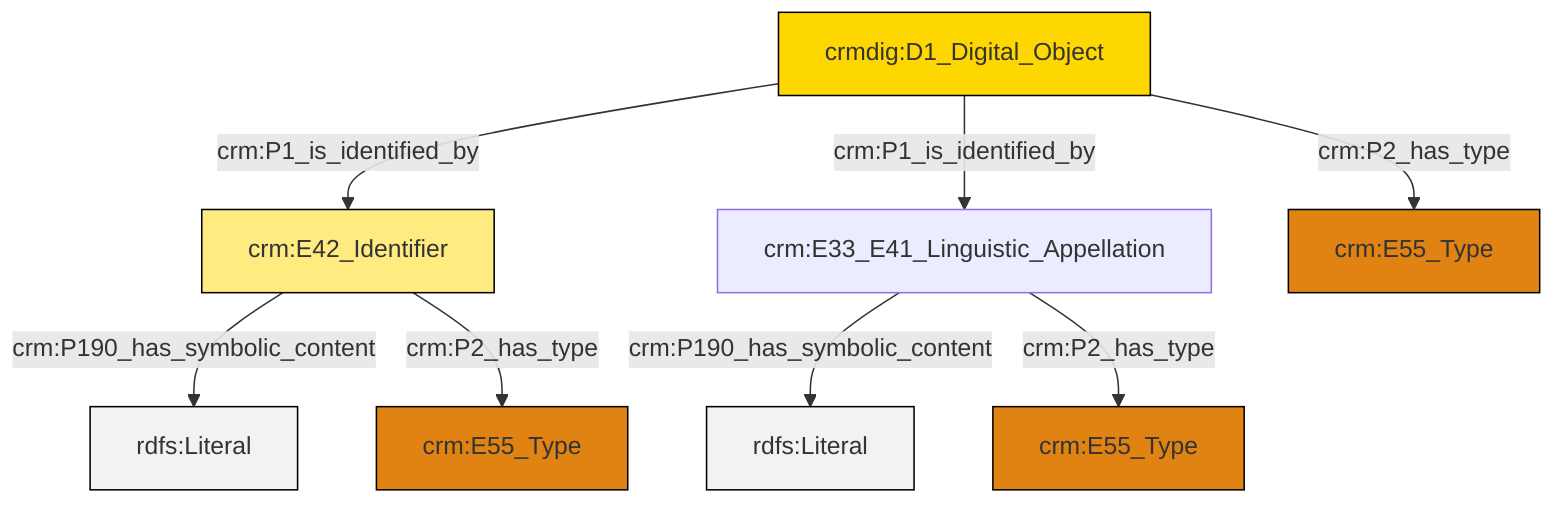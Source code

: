 graph TD
classDef Literal fill:#f2f2f2,stroke:#000000;
classDef CRM_Entity fill:#FFFFFF,stroke:#000000;
classDef Temporal_Entity fill:#00C9E6, stroke:#000000;
classDef Type fill:#E18312, stroke:#000000;
classDef Time-Span fill:#2C9C91, stroke:#000000;
classDef Appellation fill:#FFEB7F, stroke:#000000;
classDef Place fill:#008836, stroke:#000000;
classDef Persistent_Item fill:#B266B2, stroke:#000000;
classDef Conceptual_Object fill:#FFD700, stroke:#000000;
classDef Physical_Thing fill:#D2B48C, stroke:#000000;
classDef Actor fill:#f58aad, stroke:#000000;
classDef PC_Classes fill:#4ce600, stroke:#000000;
classDef Multi fill:#cccccc,stroke:#000000;

4["crm:E33_E41_Linguistic_Appellation"]:::Default -->|crm:P190_has_symbolic_content| 5[rdfs:Literal]:::Literal
6["crmdig:D1_Digital_Object"]:::Conceptual_Object -->|crm:P1_is_identified_by| 2["crm:E42_Identifier"]:::Appellation
2["crm:E42_Identifier"]:::Appellation -->|crm:P190_has_symbolic_content| 7[rdfs:Literal]:::Literal
2["crm:E42_Identifier"]:::Appellation -->|crm:P2_has_type| 8["crm:E55_Type"]:::Type
4["crm:E33_E41_Linguistic_Appellation"]:::Default -->|crm:P2_has_type| 0["crm:E55_Type"]:::Type
6["crmdig:D1_Digital_Object"]:::Conceptual_Object -->|crm:P1_is_identified_by| 4["crm:E33_E41_Linguistic_Appellation"]:::Default
6["crmdig:D1_Digital_Object"]:::Conceptual_Object -->|crm:P2_has_type| 13["crm:E55_Type"]:::Type